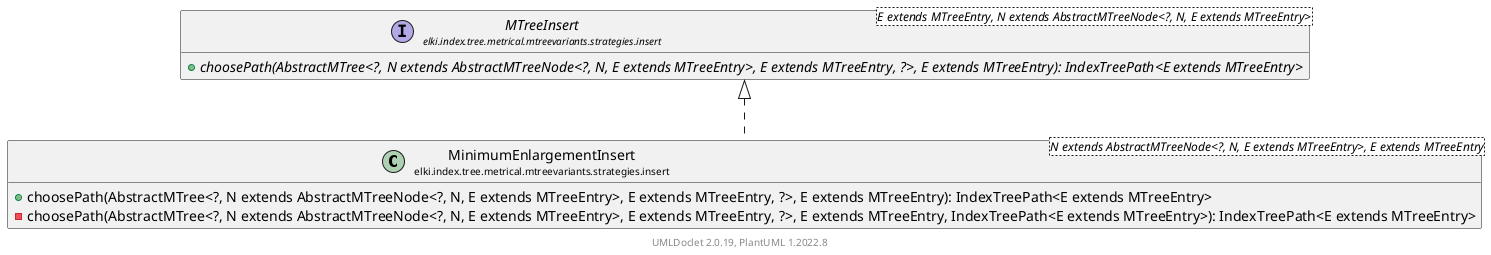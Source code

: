 @startuml
    remove .*\.(Instance|Par|Parameterizer|Factory)$
    set namespaceSeparator none
    hide empty fields
    hide empty methods

    class "<size:14>MinimumEnlargementInsert\n<size:10>elki.index.tree.metrical.mtreevariants.strategies.insert" as elki.index.tree.metrical.mtreevariants.strategies.insert.MinimumEnlargementInsert<N extends AbstractMTreeNode<?, N, E extends MTreeEntry>, E extends MTreeEntry> [[MinimumEnlargementInsert.html]] {
        +choosePath(AbstractMTree<?, N extends AbstractMTreeNode<?, N, E extends MTreeEntry>, E extends MTreeEntry, ?>, E extends MTreeEntry): IndexTreePath<E extends MTreeEntry>
        -choosePath(AbstractMTree<?, N extends AbstractMTreeNode<?, N, E extends MTreeEntry>, E extends MTreeEntry, ?>, E extends MTreeEntry, IndexTreePath<E extends MTreeEntry>): IndexTreePath<E extends MTreeEntry>
    }

    interface "<size:14>MTreeInsert\n<size:10>elki.index.tree.metrical.mtreevariants.strategies.insert" as elki.index.tree.metrical.mtreevariants.strategies.insert.MTreeInsert<E extends MTreeEntry, N extends AbstractMTreeNode<?, N, E extends MTreeEntry>> [[MTreeInsert.html]] {
        {abstract} +choosePath(AbstractMTree<?, N extends AbstractMTreeNode<?, N, E extends MTreeEntry>, E extends MTreeEntry, ?>, E extends MTreeEntry): IndexTreePath<E extends MTreeEntry>
    }

    elki.index.tree.metrical.mtreevariants.strategies.insert.MTreeInsert <|.. elki.index.tree.metrical.mtreevariants.strategies.insert.MinimumEnlargementInsert

    center footer UMLDoclet 2.0.19, PlantUML 1.2022.8
@enduml
